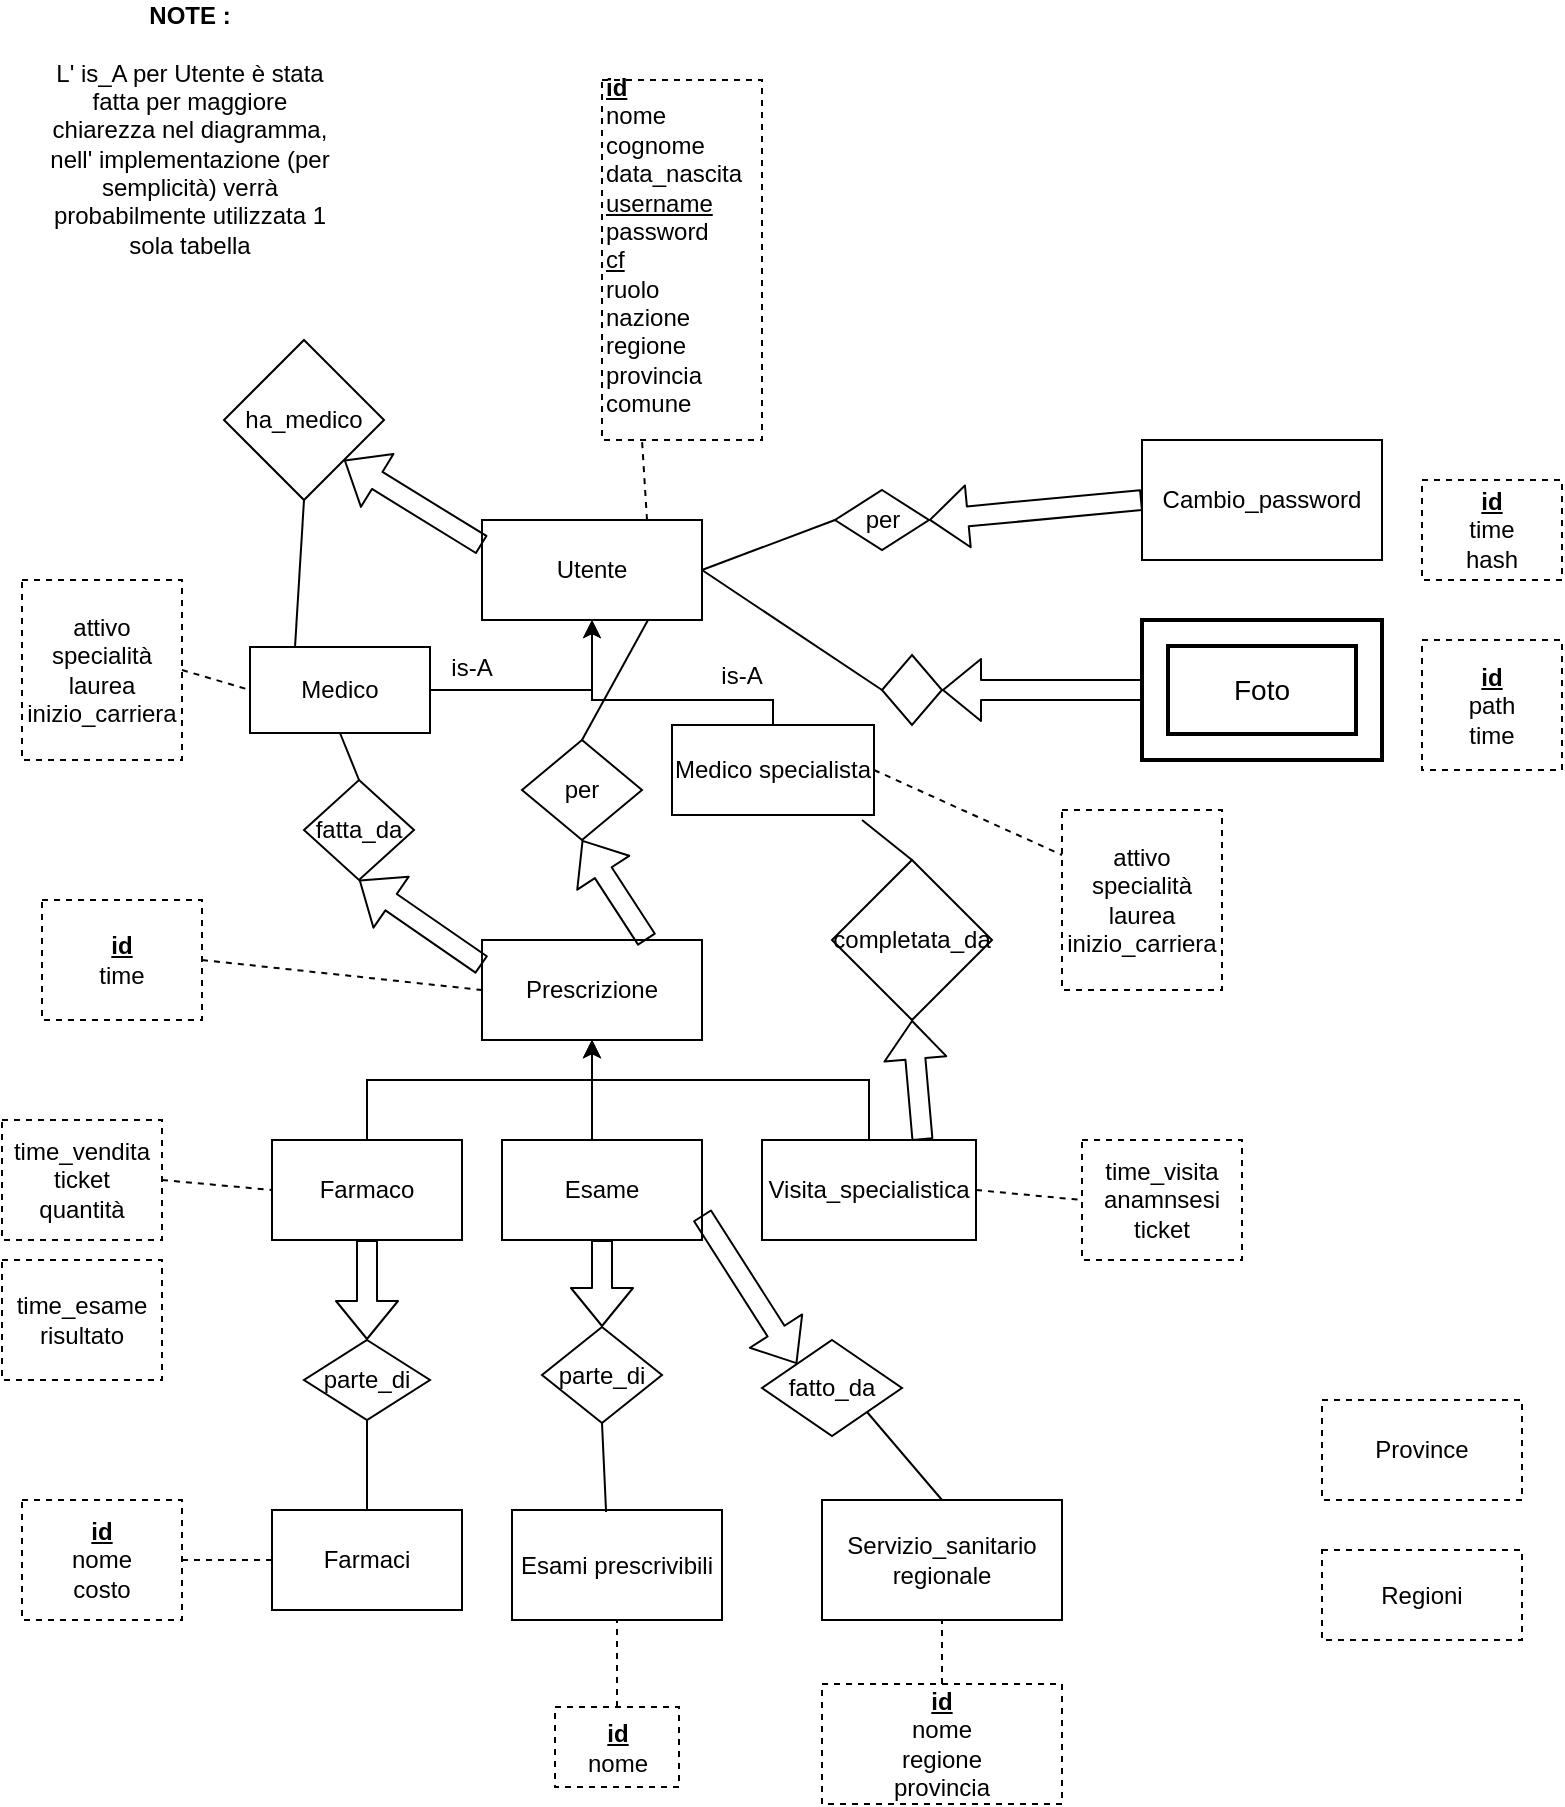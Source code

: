 <mxfile version="10.6.5" type="device"><diagram id="i1lgR2RijJP51rBMVq_r" name="Page-1"><mxGraphModel dx="1099" dy="1743" grid="1" gridSize="10" guides="1" tooltips="1" connect="1" arrows="1" fold="1" page="1" pageScale="1" pageWidth="827" pageHeight="1169" math="0" shadow="0"><root><mxCell id="0"/><mxCell id="1" parent="0"/><mxCell id="CXNVBv8VnfGehjsdnwtU-1" value="Utente" style="rounded=0;whiteSpace=wrap;html=1;" parent="1" vertex="1"><mxGeometry x="220" y="50" width="110" height="50" as="geometry"/></mxCell><mxCell id="CXNVBv8VnfGehjsdnwtU-2" value="ha_medico" style="rhombus;whiteSpace=wrap;html=1;" parent="1" vertex="1"><mxGeometry x="91" y="-40" width="80" height="80" as="geometry"/></mxCell><mxCell id="CXNVBv8VnfGehjsdnwtU-3" value="" style="shape=flexArrow;endArrow=classic;html=1;entryX=1;entryY=1;entryDx=0;entryDy=0;exitX=0;exitY=0.25;exitDx=0;exitDy=0;" parent="1" source="CXNVBv8VnfGehjsdnwtU-1" target="CXNVBv8VnfGehjsdnwtU-2" edge="1"><mxGeometry width="50" height="50" relative="1" as="geometry"><mxPoint x="160" y="90" as="sourcePoint"/><mxPoint x="210" y="40" as="targetPoint"/></mxGeometry></mxCell><mxCell id="CXNVBv8VnfGehjsdnwtU-6" value="Foto" style="shape=ext;strokeWidth=2;margin=10;double=1;whiteSpace=wrap;html=1;align=center;fontSize=14;" parent="1" vertex="1"><mxGeometry x="550" y="100" width="120" height="70" as="geometry"/></mxCell><mxCell id="CXNVBv8VnfGehjsdnwtU-7" value="" style="rhombus;whiteSpace=wrap;html=1;" parent="1" vertex="1"><mxGeometry x="420" y="117.5" width="30" height="35" as="geometry"/></mxCell><mxCell id="CXNVBv8VnfGehjsdnwtU-8" value="" style="shape=flexArrow;endArrow=classic;html=1;entryX=1;entryY=0.5;entryDx=0;entryDy=0;exitX=0;exitY=0.5;exitDx=0;exitDy=0;" parent="1" source="CXNVBv8VnfGehjsdnwtU-6" target="CXNVBv8VnfGehjsdnwtU-7" edge="1"><mxGeometry width="50" height="50" relative="1" as="geometry"><mxPoint x="470" y="240" as="sourcePoint"/><mxPoint x="520" y="190" as="targetPoint"/></mxGeometry></mxCell><mxCell id="CXNVBv8VnfGehjsdnwtU-9" value="" style="endArrow=none;html=1;entryX=0;entryY=0.5;entryDx=0;entryDy=0;exitX=1;exitY=0.5;exitDx=0;exitDy=0;" parent="1" source="CXNVBv8VnfGehjsdnwtU-1" target="CXNVBv8VnfGehjsdnwtU-7" edge="1"><mxGeometry width="50" height="50" relative="1" as="geometry"><mxPoint x="360" y="230" as="sourcePoint"/><mxPoint x="410" y="180" as="targetPoint"/></mxGeometry></mxCell><mxCell id="CXNVBv8VnfGehjsdnwtU-10" value="Prescrizione" style="rounded=0;whiteSpace=wrap;html=1;" parent="1" vertex="1"><mxGeometry x="220" y="260" width="110" height="50" as="geometry"/></mxCell><mxCell id="CXNVBv8VnfGehjsdnwtU-11" value="per" style="rhombus;whiteSpace=wrap;html=1;" parent="1" vertex="1"><mxGeometry x="240" y="160" width="60" height="50" as="geometry"/></mxCell><mxCell id="CXNVBv8VnfGehjsdnwtU-12" value="fatta_da" style="rhombus;whiteSpace=wrap;html=1;" parent="1" vertex="1"><mxGeometry x="131" y="180" width="55" height="50" as="geometry"/></mxCell><mxCell id="CXNVBv8VnfGehjsdnwtU-14" value="" style="shape=flexArrow;endArrow=classic;html=1;entryX=0.5;entryY=1;entryDx=0;entryDy=0;exitX=0;exitY=0.25;exitDx=0;exitDy=0;" parent="1" source="CXNVBv8VnfGehjsdnwtU-10" target="CXNVBv8VnfGehjsdnwtU-12" edge="1"><mxGeometry width="50" height="50" relative="1" as="geometry"><mxPoint x="160" y="370" as="sourcePoint"/><mxPoint x="210" y="320" as="targetPoint"/></mxGeometry></mxCell><mxCell id="CXNVBv8VnfGehjsdnwtU-15" value="" style="endArrow=none;html=1;exitX=0.5;exitY=0;exitDx=0;exitDy=0;" parent="1" source="CXNVBv8VnfGehjsdnwtU-11" edge="1"><mxGeometry width="50" height="50" relative="1" as="geometry"><mxPoint x="120" y="150" as="sourcePoint"/><mxPoint x="303" y="100" as="targetPoint"/></mxGeometry></mxCell><mxCell id="CXNVBv8VnfGehjsdnwtU-16" value="" style="endArrow=none;html=1;exitX=0.5;exitY=0;exitDx=0;exitDy=0;entryX=0.5;entryY=1;entryDx=0;entryDy=0;" parent="1" source="CXNVBv8VnfGehjsdnwtU-12" target="CXNVBv8VnfGehjsdnwtU-43" edge="1"><mxGeometry width="50" height="50" relative="1" as="geometry"><mxPoint x="380" y="280" as="sourcePoint"/><mxPoint x="303" y="160" as="targetPoint"/></mxGeometry></mxCell><mxCell id="CXNVBv8VnfGehjsdnwtU-21" style="edgeStyle=orthogonalEdgeStyle;rounded=0;orthogonalLoop=1;jettySize=auto;html=1;entryX=0.5;entryY=1;entryDx=0;entryDy=0;" parent="1" source="CXNVBv8VnfGehjsdnwtU-17" target="CXNVBv8VnfGehjsdnwtU-10" edge="1"><mxGeometry relative="1" as="geometry"><Array as="points"><mxPoint x="163" y="330"/><mxPoint x="275" y="330"/></Array></mxGeometry></mxCell><mxCell id="CXNVBv8VnfGehjsdnwtU-17" value="Farmaco" style="rounded=0;whiteSpace=wrap;html=1;" parent="1" vertex="1"><mxGeometry x="115" y="360" width="95" height="50" as="geometry"/></mxCell><mxCell id="CXNVBv8VnfGehjsdnwtU-23" value="" style="edgeStyle=orthogonalEdgeStyle;rounded=0;orthogonalLoop=1;jettySize=auto;html=1;" parent="1" source="CXNVBv8VnfGehjsdnwtU-18" target="CXNVBv8VnfGehjsdnwtU-10" edge="1"><mxGeometry relative="1" as="geometry"><Array as="points"><mxPoint x="275" y="350"/><mxPoint x="275" y="350"/></Array></mxGeometry></mxCell><mxCell id="CXNVBv8VnfGehjsdnwtU-18" value="Esame" style="rounded=0;whiteSpace=wrap;html=1;" parent="1" vertex="1"><mxGeometry x="230" y="360" width="100" height="50" as="geometry"/></mxCell><mxCell id="CXNVBv8VnfGehjsdnwtU-25" value="" style="edgeStyle=orthogonalEdgeStyle;rounded=0;orthogonalLoop=1;jettySize=auto;html=1;entryX=0.5;entryY=1;entryDx=0;entryDy=0;" parent="1" source="CXNVBv8VnfGehjsdnwtU-19" target="CXNVBv8VnfGehjsdnwtU-10" edge="1"><mxGeometry relative="1" as="geometry"><mxPoint x="413.5" y="280" as="targetPoint"/><Array as="points"><mxPoint x="414" y="330"/><mxPoint x="275" y="330"/></Array></mxGeometry></mxCell><mxCell id="CXNVBv8VnfGehjsdnwtU-19" value="Visita_specialistica" style="rounded=0;whiteSpace=wrap;html=1;" parent="1" vertex="1"><mxGeometry x="360" y="360" width="107" height="50" as="geometry"/></mxCell><mxCell id="CXNVBv8VnfGehjsdnwtU-26" value="Farmaci" style="rounded=0;whiteSpace=wrap;html=1;" parent="1" vertex="1"><mxGeometry x="115" y="545" width="95" height="50" as="geometry"/></mxCell><mxCell id="CXNVBv8VnfGehjsdnwtU-27" value="parte_di" style="rhombus;whiteSpace=wrap;html=1;" parent="1" vertex="1"><mxGeometry x="131" y="460" width="63" height="40" as="geometry"/></mxCell><mxCell id="CXNVBv8VnfGehjsdnwtU-28" value="" style="shape=flexArrow;endArrow=classic;html=1;entryX=0.5;entryY=0;entryDx=0;entryDy=0;exitX=0.5;exitY=1;exitDx=0;exitDy=0;" parent="1" source="CXNVBv8VnfGehjsdnwtU-17" target="CXNVBv8VnfGehjsdnwtU-27" edge="1"><mxGeometry width="50" height="50" relative="1" as="geometry"><mxPoint x="120" y="670" as="sourcePoint"/><mxPoint x="170" y="620" as="targetPoint"/></mxGeometry></mxCell><mxCell id="CXNVBv8VnfGehjsdnwtU-29" value="" style="endArrow=none;html=1;entryX=0.5;entryY=1;entryDx=0;entryDy=0;exitX=0.5;exitY=0;exitDx=0;exitDy=0;" parent="1" source="CXNVBv8VnfGehjsdnwtU-26" target="CXNVBv8VnfGehjsdnwtU-27" edge="1"><mxGeometry width="50" height="50" relative="1" as="geometry"><mxPoint x="120" y="670" as="sourcePoint"/><mxPoint x="170" y="620" as="targetPoint"/></mxGeometry></mxCell><mxCell id="CXNVBv8VnfGehjsdnwtU-30" value="completata_da" style="rhombus;whiteSpace=wrap;html=1;" parent="1" vertex="1"><mxGeometry x="395" y="220" width="80" height="80" as="geometry"/></mxCell><mxCell id="CXNVBv8VnfGehjsdnwtU-31" value="" style="shape=flexArrow;endArrow=classic;html=1;entryX=0.5;entryY=1;entryDx=0;entryDy=0;exitX=0.75;exitY=0;exitDx=0;exitDy=0;" parent="1" source="CXNVBv8VnfGehjsdnwtU-19" target="CXNVBv8VnfGehjsdnwtU-30" edge="1"><mxGeometry width="50" height="50" relative="1" as="geometry"><mxPoint x="120" y="670" as="sourcePoint"/><mxPoint x="170" y="620" as="targetPoint"/></mxGeometry></mxCell><mxCell id="CXNVBv8VnfGehjsdnwtU-32" value="" style="endArrow=none;html=1;entryX=0.5;entryY=0;entryDx=0;entryDy=0;" parent="1" target="CXNVBv8VnfGehjsdnwtU-30" edge="1"><mxGeometry width="50" height="50" relative="1" as="geometry"><mxPoint x="410" y="200" as="sourcePoint"/><mxPoint x="400" y="160" as="targetPoint"/></mxGeometry></mxCell><mxCell id="CXNVBv8VnfGehjsdnwtU-33" value="Servizio_sanitario regionale" style="rounded=0;whiteSpace=wrap;html=1;" parent="1" vertex="1"><mxGeometry x="390" y="540" width="120" height="60" as="geometry"/></mxCell><mxCell id="CXNVBv8VnfGehjsdnwtU-34" value="Cambio_password" style="rounded=0;whiteSpace=wrap;html=1;" parent="1" vertex="1"><mxGeometry x="550" y="10" width="120" height="60" as="geometry"/></mxCell><mxCell id="CXNVBv8VnfGehjsdnwtU-35" value="Esami prescrivibili" style="rounded=0;whiteSpace=wrap;html=1;" parent="1" vertex="1"><mxGeometry x="235" y="545" width="105" height="55" as="geometry"/></mxCell><mxCell id="CXNVBv8VnfGehjsdnwtU-36" value="parte_di" style="rhombus;whiteSpace=wrap;html=1;" parent="1" vertex="1"><mxGeometry x="250" y="453.5" width="60" height="48" as="geometry"/></mxCell><mxCell id="CXNVBv8VnfGehjsdnwtU-37" value="" style="shape=flexArrow;endArrow=classic;html=1;exitX=0.5;exitY=1;exitDx=0;exitDy=0;entryX=0.5;entryY=0;entryDx=0;entryDy=0;" parent="1" source="CXNVBv8VnfGehjsdnwtU-18" target="CXNVBv8VnfGehjsdnwtU-36" edge="1"><mxGeometry width="50" height="50" relative="1" as="geometry"><mxPoint x="380" y="490" as="sourcePoint"/><mxPoint x="430" y="440" as="targetPoint"/></mxGeometry></mxCell><mxCell id="CXNVBv8VnfGehjsdnwtU-38" value="" style="endArrow=none;html=1;entryX=0.5;entryY=1;entryDx=0;entryDy=0;exitX=0.448;exitY=0.018;exitDx=0;exitDy=0;exitPerimeter=0;" parent="1" source="CXNVBv8VnfGehjsdnwtU-35" target="CXNVBv8VnfGehjsdnwtU-36" edge="1"><mxGeometry width="50" height="50" relative="1" as="geometry"><mxPoint x="450" y="540" as="sourcePoint"/><mxPoint x="500" y="490" as="targetPoint"/></mxGeometry></mxCell><mxCell id="CXNVBv8VnfGehjsdnwtU-39" value="fatto_da" style="rhombus;whiteSpace=wrap;html=1;" parent="1" vertex="1"><mxGeometry x="360" y="460" width="70" height="48" as="geometry"/></mxCell><mxCell id="CXNVBv8VnfGehjsdnwtU-40" value="" style="shape=flexArrow;endArrow=classic;html=1;entryX=0;entryY=0;entryDx=0;entryDy=0;exitX=1;exitY=0.75;exitDx=0;exitDy=0;" parent="1" source="CXNVBv8VnfGehjsdnwtU-18" target="CXNVBv8VnfGehjsdnwtU-39" edge="1"><mxGeometry width="50" height="50" relative="1" as="geometry"><mxPoint x="310" y="480" as="sourcePoint"/><mxPoint x="360" y="430" as="targetPoint"/></mxGeometry></mxCell><mxCell id="CXNVBv8VnfGehjsdnwtU-41" value="" style="endArrow=none;html=1;exitX=1;exitY=1;exitDx=0;exitDy=0;entryX=0.5;entryY=0;entryDx=0;entryDy=0;" parent="1" source="CXNVBv8VnfGehjsdnwtU-39" target="CXNVBv8VnfGehjsdnwtU-33" edge="1"><mxGeometry width="50" height="50" relative="1" as="geometry"><mxPoint x="550" y="500" as="sourcePoint"/><mxPoint x="600" y="450" as="targetPoint"/></mxGeometry></mxCell><mxCell id="CXNVBv8VnfGehjsdnwtU-46" value="" style="edgeStyle=orthogonalEdgeStyle;rounded=0;orthogonalLoop=1;jettySize=auto;html=1;entryX=0.5;entryY=1;entryDx=0;entryDy=0;" parent="1" source="CXNVBv8VnfGehjsdnwtU-43" target="CXNVBv8VnfGehjsdnwtU-1" edge="1"><mxGeometry relative="1" as="geometry"><mxPoint x="274" y="135" as="targetPoint"/></mxGeometry></mxCell><mxCell id="CXNVBv8VnfGehjsdnwtU-43" value="Medico" style="rounded=0;whiteSpace=wrap;html=1;" parent="1" vertex="1"><mxGeometry x="104" y="113.5" width="90" height="43" as="geometry"/></mxCell><mxCell id="CXNVBv8VnfGehjsdnwtU-44" value="" style="shape=flexArrow;endArrow=classic;html=1;entryX=0.5;entryY=1;entryDx=0;entryDy=0;exitX=0.75;exitY=0;exitDx=0;exitDy=0;" parent="1" source="CXNVBv8VnfGehjsdnwtU-10" target="CXNVBv8VnfGehjsdnwtU-11" edge="1"><mxGeometry width="50" height="50" relative="1" as="geometry"><mxPoint x="190" y="210" as="sourcePoint"/><mxPoint x="240" y="160" as="targetPoint"/></mxGeometry></mxCell><mxCell id="CXNVBv8VnfGehjsdnwtU-49" value="" style="edgeStyle=orthogonalEdgeStyle;rounded=0;orthogonalLoop=1;jettySize=auto;html=1;entryX=0.5;entryY=1;entryDx=0;entryDy=0;" parent="1" source="CXNVBv8VnfGehjsdnwtU-47" target="CXNVBv8VnfGehjsdnwtU-1" edge="1"><mxGeometry relative="1" as="geometry"><mxPoint x="365.5" y="72.5" as="targetPoint"/><Array as="points"><mxPoint x="366" y="140"/><mxPoint x="275" y="140"/></Array></mxGeometry></mxCell><mxCell id="CXNVBv8VnfGehjsdnwtU-47" value="Medico specialista" style="rounded=0;whiteSpace=wrap;html=1;" parent="1" vertex="1"><mxGeometry x="315" y="152.5" width="101" height="45" as="geometry"/></mxCell><mxCell id="CXNVBv8VnfGehjsdnwtU-50" value="is-A" style="text;html=1;strokeColor=none;fillColor=none;align=center;verticalAlign=middle;whiteSpace=wrap;rounded=0;" parent="1" vertex="1"><mxGeometry x="195" y="113.5" width="40" height="20" as="geometry"/></mxCell><mxCell id="CXNVBv8VnfGehjsdnwtU-51" value="is-A" style="text;html=1;strokeColor=none;fillColor=none;align=center;verticalAlign=middle;whiteSpace=wrap;rounded=0;" parent="1" vertex="1"><mxGeometry x="330" y="117.5" width="40" height="20" as="geometry"/></mxCell><mxCell id="CXNVBv8VnfGehjsdnwtU-52" value="" style="endArrow=none;html=1;entryX=0.5;entryY=1;entryDx=0;entryDy=0;exitX=0.25;exitY=0;exitDx=0;exitDy=0;" parent="1" source="CXNVBv8VnfGehjsdnwtU-43" target="CXNVBv8VnfGehjsdnwtU-2" edge="1"><mxGeometry width="50" height="50" relative="1" as="geometry"><mxPoint x="30" y="90" as="sourcePoint"/><mxPoint x="80" y="40" as="targetPoint"/></mxGeometry></mxCell><mxCell id="CXNVBv8VnfGehjsdnwtU-53" value="&lt;u&gt;&lt;b&gt;id&lt;/b&gt;&lt;/u&gt;&lt;br&gt;nome&lt;br&gt;cognome&lt;br&gt;data_nascita&lt;br&gt;&lt;u&gt;username&lt;/u&gt;&lt;br&gt;password&lt;br&gt;&lt;u&gt;cf&lt;br&gt;&lt;/u&gt;ruolo&lt;br&gt;nazione&lt;br&gt;regione&lt;br&gt;provincia&lt;br&gt;comune&lt;br&gt;&lt;br&gt;" style="text;html=1;strokeColor=#000000;fillColor=none;align=left;verticalAlign=middle;whiteSpace=wrap;rounded=0;dashed=1;" parent="1" vertex="1"><mxGeometry x="280" y="-170" width="80" height="180" as="geometry"/></mxCell><mxCell id="CXNVBv8VnfGehjsdnwtU-54" value="" style="endArrow=none;dashed=1;html=1;entryX=0.25;entryY=1;entryDx=0;entryDy=0;exitX=0.75;exitY=0;exitDx=0;exitDy=0;" parent="1" source="CXNVBv8VnfGehjsdnwtU-1" target="CXNVBv8VnfGehjsdnwtU-53" edge="1"><mxGeometry width="50" height="50" relative="1" as="geometry"><mxPoint x="190" y="-70" as="sourcePoint"/><mxPoint x="240" y="-120" as="targetPoint"/></mxGeometry></mxCell><mxCell id="CXNVBv8VnfGehjsdnwtU-55" value="attivo&lt;br&gt;specialità&lt;br&gt;laurea&lt;br&gt;inizio_carriera&lt;br&gt;" style="text;html=1;strokeColor=#000000;fillColor=none;align=center;verticalAlign=middle;whiteSpace=wrap;rounded=0;dashed=1;" parent="1" vertex="1"><mxGeometry x="-10" y="80" width="80" height="90" as="geometry"/></mxCell><mxCell id="CXNVBv8VnfGehjsdnwtU-56" value="" style="endArrow=none;dashed=1;html=1;entryX=0;entryY=0.5;entryDx=0;entryDy=0;exitX=1;exitY=0.5;exitDx=0;exitDy=0;" parent="1" source="CXNVBv8VnfGehjsdnwtU-55" target="CXNVBv8VnfGehjsdnwtU-43" edge="1"><mxGeometry width="50" height="50" relative="1" as="geometry"><mxPoint x="-40" y="250" as="sourcePoint"/><mxPoint x="10" y="200" as="targetPoint"/></mxGeometry></mxCell><mxCell id="CXNVBv8VnfGehjsdnwtU-57" value="&lt;b&gt;&lt;u&gt;id&lt;/u&gt;&lt;/b&gt;&lt;br&gt;path&lt;br&gt;time&lt;br&gt;" style="text;html=1;strokeColor=#000000;fillColor=none;align=center;verticalAlign=middle;whiteSpace=wrap;rounded=0;dashed=1;" parent="1" vertex="1"><mxGeometry x="690" y="110" width="70" height="65" as="geometry"/></mxCell><mxCell id="CXNVBv8VnfGehjsdnwtU-58" value="&lt;b&gt;&lt;u&gt;id&lt;/u&gt;&lt;/b&gt;&lt;br&gt;time&lt;br&gt;hash&lt;br&gt;" style="text;html=1;strokeColor=#000000;fillColor=none;align=center;verticalAlign=middle;whiteSpace=wrap;rounded=0;dashed=1;" parent="1" vertex="1"><mxGeometry x="690" y="30" width="70" height="50" as="geometry"/></mxCell><mxCell id="CXNVBv8VnfGehjsdnwtU-59" value="&lt;div style=&quot;text-align: center&quot;&gt;&lt;span&gt;per&lt;/span&gt;&lt;/div&gt;" style="rhombus;whiteSpace=wrap;html=1;strokeColor=#000000;align=center;" parent="1" vertex="1"><mxGeometry x="396.5" y="35" width="47" height="30" as="geometry"/></mxCell><mxCell id="CXNVBv8VnfGehjsdnwtU-60" value="" style="shape=flexArrow;endArrow=classic;html=1;entryX=1;entryY=0.5;entryDx=0;entryDy=0;exitX=0;exitY=0.5;exitDx=0;exitDy=0;" parent="1" source="CXNVBv8VnfGehjsdnwtU-34" target="CXNVBv8VnfGehjsdnwtU-59" edge="1"><mxGeometry width="50" height="50" relative="1" as="geometry"><mxPoint x="450" y="-20" as="sourcePoint"/><mxPoint x="500" y="-70" as="targetPoint"/></mxGeometry></mxCell><mxCell id="CXNVBv8VnfGehjsdnwtU-61" value="" style="endArrow=none;html=1;exitX=1;exitY=0.5;exitDx=0;exitDy=0;entryX=0;entryY=0.5;entryDx=0;entryDy=0;" parent="1" source="CXNVBv8VnfGehjsdnwtU-1" target="CXNVBv8VnfGehjsdnwtU-59" edge="1"><mxGeometry width="50" height="50" relative="1" as="geometry"><mxPoint x="410" as="sourcePoint"/><mxPoint x="460" y="-50" as="targetPoint"/></mxGeometry></mxCell><mxCell id="CXNVBv8VnfGehjsdnwtU-62" value="attivo&lt;br&gt;specialità&lt;br&gt;laurea&lt;br&gt;inizio_carriera&lt;br&gt;" style="text;html=1;strokeColor=#000000;fillColor=none;align=center;verticalAlign=middle;whiteSpace=wrap;rounded=0;dashed=1;" parent="1" vertex="1"><mxGeometry x="510" y="195" width="80" height="90" as="geometry"/></mxCell><mxCell id="CXNVBv8VnfGehjsdnwtU-63" value="" style="endArrow=none;dashed=1;html=1;entryX=0;entryY=0.25;entryDx=0;entryDy=0;exitX=1;exitY=0.5;exitDx=0;exitDy=0;" parent="1" source="CXNVBv8VnfGehjsdnwtU-47" target="CXNVBv8VnfGehjsdnwtU-62" edge="1"><mxGeometry width="50" height="50" relative="1" as="geometry"><mxPoint x="440" y="210" as="sourcePoint"/><mxPoint x="490" y="160" as="targetPoint"/></mxGeometry></mxCell><mxCell id="CXNVBv8VnfGehjsdnwtU-64" value="&lt;b&gt;&lt;u&gt;id&lt;br&gt;&lt;/u&gt;&lt;/b&gt;time&lt;br&gt;" style="text;html=1;strokeColor=#000000;fillColor=none;align=center;verticalAlign=middle;whiteSpace=wrap;rounded=0;dashed=1;" parent="1" vertex="1"><mxGeometry y="240" width="80" height="60" as="geometry"/></mxCell><mxCell id="CXNVBv8VnfGehjsdnwtU-65" value="" style="endArrow=none;dashed=1;html=1;entryX=0;entryY=0.5;entryDx=0;entryDy=0;exitX=1;exitY=0.5;exitDx=0;exitDy=0;" parent="1" source="CXNVBv8VnfGehjsdnwtU-64" target="CXNVBv8VnfGehjsdnwtU-10" edge="1"><mxGeometry width="50" height="50" relative="1" as="geometry"><mxPoint x="120" y="320" as="sourcePoint"/><mxPoint x="170" y="270" as="targetPoint"/></mxGeometry></mxCell><mxCell id="CXNVBv8VnfGehjsdnwtU-66" value="time_vendita&lt;br&gt;ticket&lt;br&gt;quantità&lt;br&gt;" style="text;html=1;strokeColor=#000000;fillColor=none;align=center;verticalAlign=middle;whiteSpace=wrap;rounded=0;dashed=1;" parent="1" vertex="1"><mxGeometry x="-20" y="350" width="80" height="60" as="geometry"/></mxCell><mxCell id="CXNVBv8VnfGehjsdnwtU-67" value="time_esame&lt;br&gt;risultato&lt;br&gt;" style="text;html=1;strokeColor=#000000;fillColor=none;align=center;verticalAlign=middle;whiteSpace=wrap;rounded=0;dashed=1;" parent="1" vertex="1"><mxGeometry x="-20" y="420" width="80" height="60" as="geometry"/></mxCell><mxCell id="CXNVBv8VnfGehjsdnwtU-68" value="time_visita&lt;br&gt;anamnsesi&lt;br&gt;ticket&lt;br&gt;" style="text;html=1;strokeColor=#000000;fillColor=none;align=center;verticalAlign=middle;whiteSpace=wrap;rounded=0;dashed=1;" parent="1" vertex="1"><mxGeometry x="520" y="360" width="80" height="60" as="geometry"/></mxCell><mxCell id="CXNVBv8VnfGehjsdnwtU-69" value="&lt;b&gt;&lt;u&gt;id&lt;br&gt;&lt;/u&gt;&lt;/b&gt;nome&lt;br&gt;costo&lt;br&gt;" style="text;html=1;strokeColor=#000000;fillColor=none;align=center;verticalAlign=middle;whiteSpace=wrap;rounded=0;dashed=1;" parent="1" vertex="1"><mxGeometry x="-10" y="540" width="80" height="60" as="geometry"/></mxCell><mxCell id="CXNVBv8VnfGehjsdnwtU-70" value="&lt;b&gt;&lt;u&gt;id&lt;br&gt;&lt;/u&gt;&lt;/b&gt;nome&lt;br&gt;" style="text;html=1;strokeColor=#000000;fillColor=none;align=center;verticalAlign=middle;whiteSpace=wrap;rounded=0;dashed=1;" parent="1" vertex="1"><mxGeometry x="256.5" y="643.5" width="62" height="40" as="geometry"/></mxCell><mxCell id="CXNVBv8VnfGehjsdnwtU-71" value="&lt;u style=&quot;font-weight: bold&quot;&gt;id&lt;/u&gt;&lt;br&gt;nome&lt;br&gt;regione&lt;br&gt;provincia&lt;br&gt;" style="rounded=0;whiteSpace=wrap;html=1;strokeColor=#000000;align=center;dashed=1;" parent="1" vertex="1"><mxGeometry x="390" y="632" width="120" height="60" as="geometry"/></mxCell><mxCell id="CXNVBv8VnfGehjsdnwtU-72" value="" style="endArrow=none;dashed=1;html=1;entryX=0;entryY=0.5;entryDx=0;entryDy=0;exitX=1;exitY=0.5;exitDx=0;exitDy=0;" parent="1" source="CXNVBv8VnfGehjsdnwtU-19" target="CXNVBv8VnfGehjsdnwtU-68" edge="1"><mxGeometry width="50" height="50" relative="1" as="geometry"><mxPoint x="480" y="490" as="sourcePoint"/><mxPoint x="530" y="440" as="targetPoint"/></mxGeometry></mxCell><mxCell id="CXNVBv8VnfGehjsdnwtU-73" value="" style="endArrow=none;dashed=1;html=1;entryX=0;entryY=0.5;entryDx=0;entryDy=0;exitX=1;exitY=0.5;exitDx=0;exitDy=0;" parent="1" source="CXNVBv8VnfGehjsdnwtU-66" target="CXNVBv8VnfGehjsdnwtU-17" edge="1"><mxGeometry width="50" height="50" relative="1" as="geometry"><mxPoint x="60" y="410" as="sourcePoint"/><mxPoint x="110" y="360" as="targetPoint"/></mxGeometry></mxCell><mxCell id="CXNVBv8VnfGehjsdnwtU-74" value="" style="endArrow=none;dashed=1;html=1;entryX=0;entryY=0.5;entryDx=0;entryDy=0;exitX=1;exitY=0.5;exitDx=0;exitDy=0;" parent="1" source="CXNVBv8VnfGehjsdnwtU-69" target="CXNVBv8VnfGehjsdnwtU-26" edge="1"><mxGeometry width="50" height="50" relative="1" as="geometry"><mxPoint x="70" y="550" as="sourcePoint"/><mxPoint x="120" y="500" as="targetPoint"/></mxGeometry></mxCell><mxCell id="CXNVBv8VnfGehjsdnwtU-75" value="" style="endArrow=none;dashed=1;html=1;entryX=0.5;entryY=1;entryDx=0;entryDy=0;exitX=0.5;exitY=0;exitDx=0;exitDy=0;" parent="1" source="CXNVBv8VnfGehjsdnwtU-70" target="CXNVBv8VnfGehjsdnwtU-35" edge="1"><mxGeometry width="50" height="50" relative="1" as="geometry"><mxPoint x="140" y="660" as="sourcePoint"/><mxPoint x="190" y="610" as="targetPoint"/></mxGeometry></mxCell><mxCell id="CXNVBv8VnfGehjsdnwtU-76" value="" style="endArrow=none;dashed=1;html=1;exitX=0.5;exitY=0;exitDx=0;exitDy=0;entryX=0.5;entryY=1;entryDx=0;entryDy=0;" parent="1" source="CXNVBv8VnfGehjsdnwtU-71" target="CXNVBv8VnfGehjsdnwtU-33" edge="1"><mxGeometry width="50" height="50" relative="1" as="geometry"><mxPoint x="550" y="640" as="sourcePoint"/><mxPoint x="600" y="590" as="targetPoint"/></mxGeometry></mxCell><mxCell id="CXNVBv8VnfGehjsdnwtU-77" value="&lt;b&gt;NOTE :&lt;/b&gt;&lt;br&gt;&lt;br&gt;L' is_A per Utente è stata fatta per maggiore chiarezza nel diagramma, nell' implementazione (per semplicità) verrà probabilmente utilizzata 1 sola tabella&lt;br&gt;" style="text;html=1;strokeColor=none;fillColor=none;align=center;verticalAlign=middle;whiteSpace=wrap;rounded=0;dashed=1;" parent="1" vertex="1"><mxGeometry x="-1" y="-210" width="150" height="130" as="geometry"/></mxCell><mxCell id="CXNVBv8VnfGehjsdnwtU-78" value="Province" style="rounded=0;whiteSpace=wrap;html=1;dashed=1;strokeColor=#000000;align=center;" parent="1" vertex="1"><mxGeometry x="640" y="490" width="100" height="50" as="geometry"/></mxCell><mxCell id="CXNVBv8VnfGehjsdnwtU-79" value="Regioni" style="rounded=0;whiteSpace=wrap;html=1;dashed=1;strokeColor=#000000;align=center;" parent="1" vertex="1"><mxGeometry x="640" y="565" width="100" height="45" as="geometry"/></mxCell></root></mxGraphModel></diagram></mxfile>